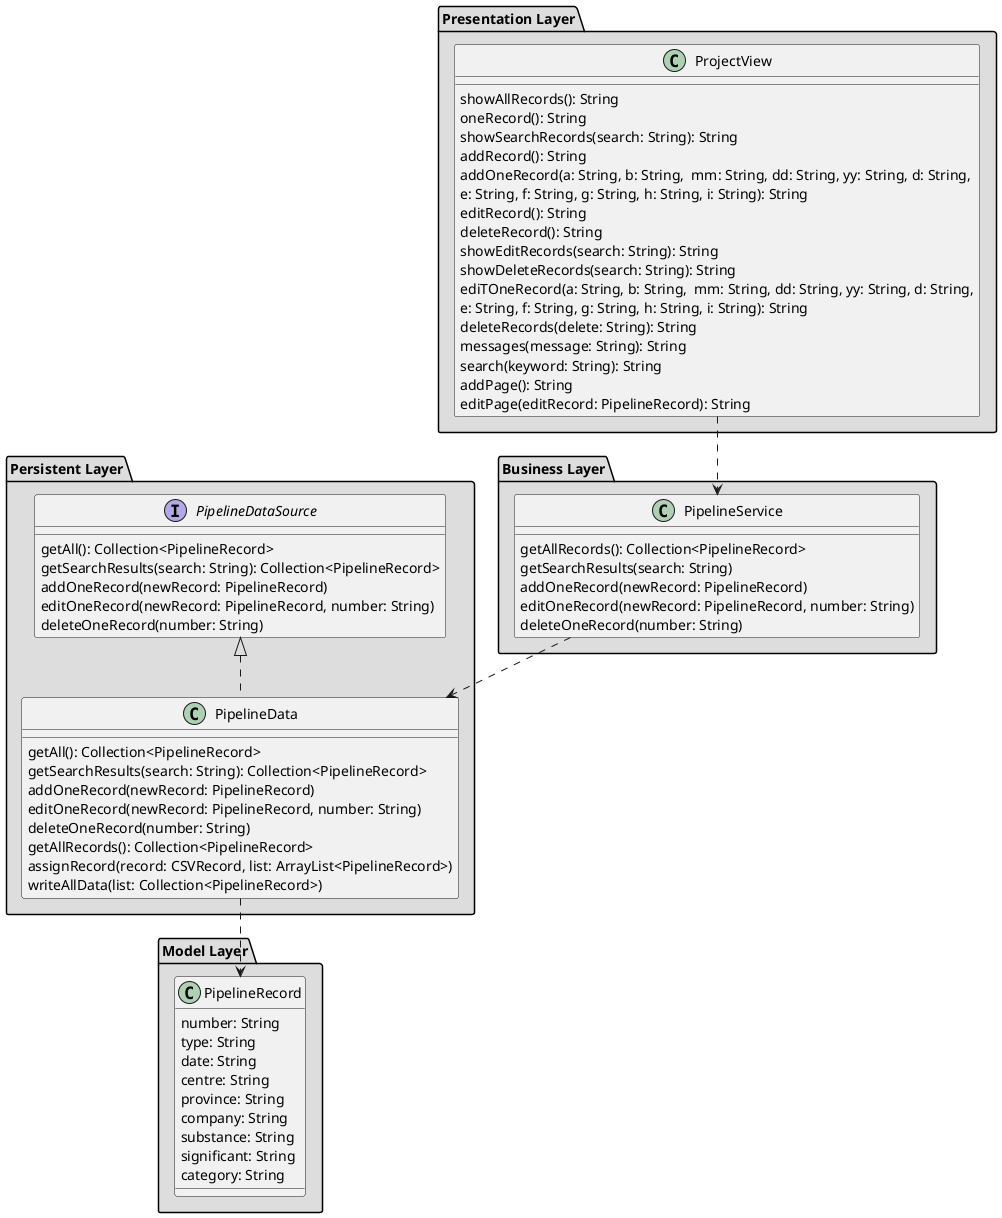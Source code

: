 @startuml

package "Model Layer"  #DDDDDD {
   class PipelineRecord {
        number: String
        type: String
         date: String
            centre: String
           province: String
          company: String
           substance: String
            significant: String
            category: String
   }
}


package "Persistent Layer"  #DDDDDD {
interface PipelineDataSource {
        getAll(): Collection<PipelineRecord>
        getSearchResults(search: String): Collection<PipelineRecord>
        addOneRecord(newRecord: PipelineRecord)
        editOneRecord(newRecord: PipelineRecord, number: String)
        deleteOneRecord(number: String)

}

class PipelineData {
    getAll(): Collection<PipelineRecord>
            getSearchResults(search: String): Collection<PipelineRecord>
            addOneRecord(newRecord: PipelineRecord)
            editOneRecord(newRecord: PipelineRecord, number: String)
            deleteOneRecord(number: String)
            getAllRecords(): Collection<PipelineRecord>
            assignRecord(record: CSVRecord, list: ArrayList<PipelineRecord>)
 writeAllData(list: Collection<PipelineRecord>)
}
   class PipelineData implements PipelineDataSource
   PipelineData ..> PipelineRecord
}

package "Business Layer" #DDDDDD {
class PipelineService {
 getAllRecords(): Collection<PipelineRecord>
    getSearchResults(search: String)
     addOneRecord(newRecord: PipelineRecord)
    editOneRecord(newRecord: PipelineRecord, number: String)
     deleteOneRecord(number: String)
}
     PipelineService ..> PipelineData

}

package "Presentation Layer" #DDDDDD {
class ProjectView {
showAllRecords(): String
oneRecord(): String
 showSearchRecords(search: String): String
 addRecord(): String
 addOneRecord(a: String, b: String,  mm: String, dd: String, yy: String, d: String,
 e: String, f: String, g: String, h: String, i: String): String
editRecord(): String
deleteRecord(): String
showEditRecords(search: String): String
showDeleteRecords(search: String): String
ediTOneRecord(a: String, b: String,  mm: String, dd: String, yy: String, d: String,
             e: String, f: String, g: String, h: String, i: String): String
deleteRecords(delete: String): String
messages(message: String): String
search(keyword: String): String
 addPage(): String
 editPage(editRecord: PipelineRecord): String
}
     ProjectView ..> PipelineService
}
@enduml

